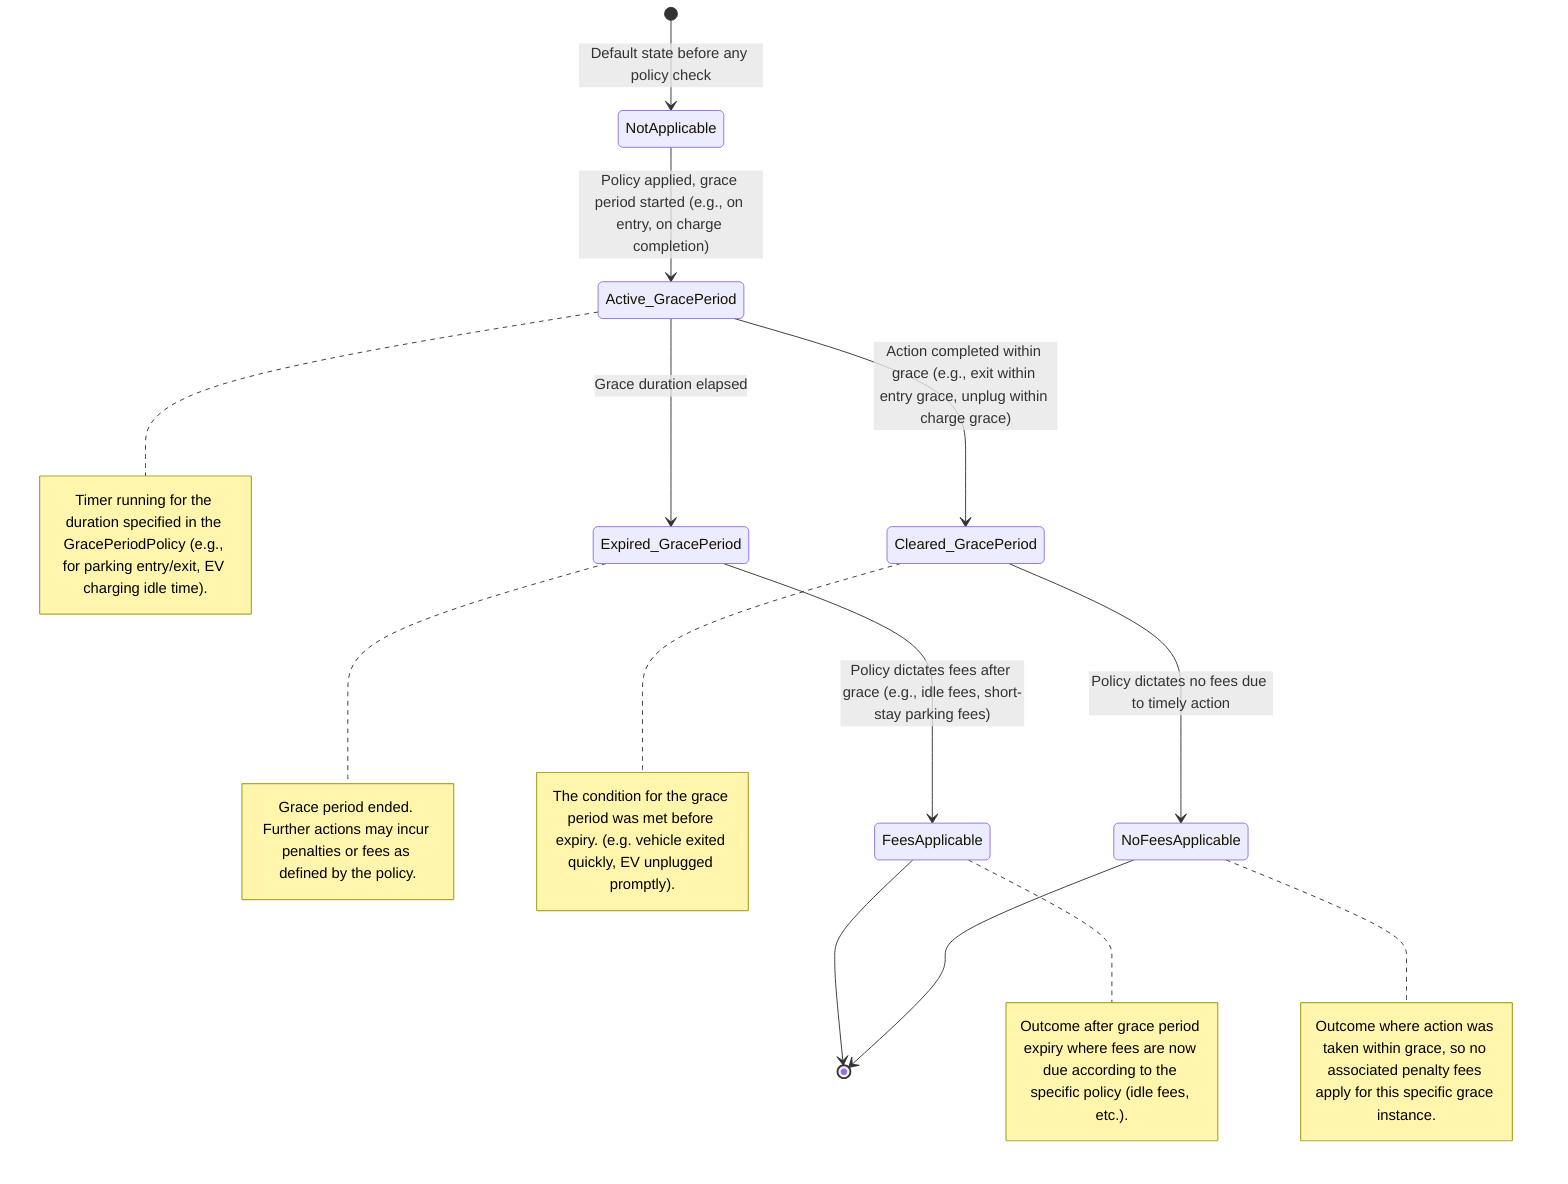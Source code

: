 stateDiagram-v2
    [*] --> NotApplicable : Default state before any policy check

    NotApplicable --> Active_GracePeriod : Policy applied, grace period started (e.g., on entry, on charge completion)
    Active_GracePeriod --> Expired_GracePeriod : Grace duration elapsed
    Active_GracePeriod --> Cleared_GracePeriod : Action completed within grace (e.g., exit within entry grace, unplug within charge grace)
    
    Expired_GracePeriod --> FeesApplicable : Policy dictates fees after grace (e.g., idle fees, short-stay parking fees)
    Cleared_GracePeriod --> NoFeesApplicable : Policy dictates no fees due to timely action
    
    FeesApplicable --> [*]
    NoFeesApplicable --> [*]

    note right of Active_GracePeriod
        Timer running for the duration specified in the GracePeriodPolicy (e.g., for parking entry/exit, EV charging idle time).
    end note
    note right of Expired_GracePeriod
        Grace period ended. Further actions may incur penalties or fees as defined by the policy.
    end note
    note right of Cleared_GracePeriod
        The condition for the grace period was met before expiry. (e.g. vehicle exited quickly, EV unplugged promptly).
    end note
    note right of FeesApplicable
        Outcome after grace period expiry where fees are now due according to the specific policy (idle fees, etc.).
    end note
    note right of NoFeesApplicable
        Outcome where action was taken within grace, so no associated penalty fees apply for this specific grace instance.
    end note